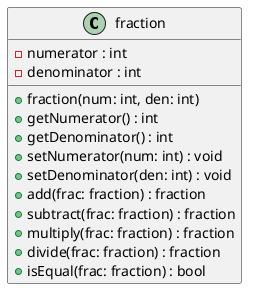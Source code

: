 @startuml
class fraction {
    - numerator : int
    - denominator : int
    + fraction(num: int, den: int)
    + getNumerator() : int
    + getDenominator() : int
    + setNumerator(num: int) : void
    + setDenominator(den: int) : void
    + add(frac: fraction) : fraction
    + subtract(frac: fraction) : fraction
    + multiply(frac: fraction) : fraction
    + divide(frac: fraction) : fraction
    + isEqual(frac: fraction) : bool
}

@enduml